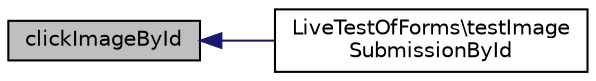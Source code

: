 digraph "clickImageById"
{
  edge [fontname="Helvetica",fontsize="10",labelfontname="Helvetica",labelfontsize="10"];
  node [fontname="Helvetica",fontsize="10",shape=record];
  rankdir="LR";
  Node1 [label="clickImageById",height=0.2,width=0.4,color="black", fillcolor="grey75", style="filled" fontcolor="black"];
  Node1 -> Node2 [dir="back",color="midnightblue",fontsize="10",style="solid",fontname="Helvetica"];
  Node2 [label="LiveTestOfForms\\testImage\lSubmissionById",height=0.2,width=0.4,color="black", fillcolor="white", style="filled",URL="$class_live_test_of_forms.html#a4cd00842db6c299bf894e3ed3b97b937"];
}
